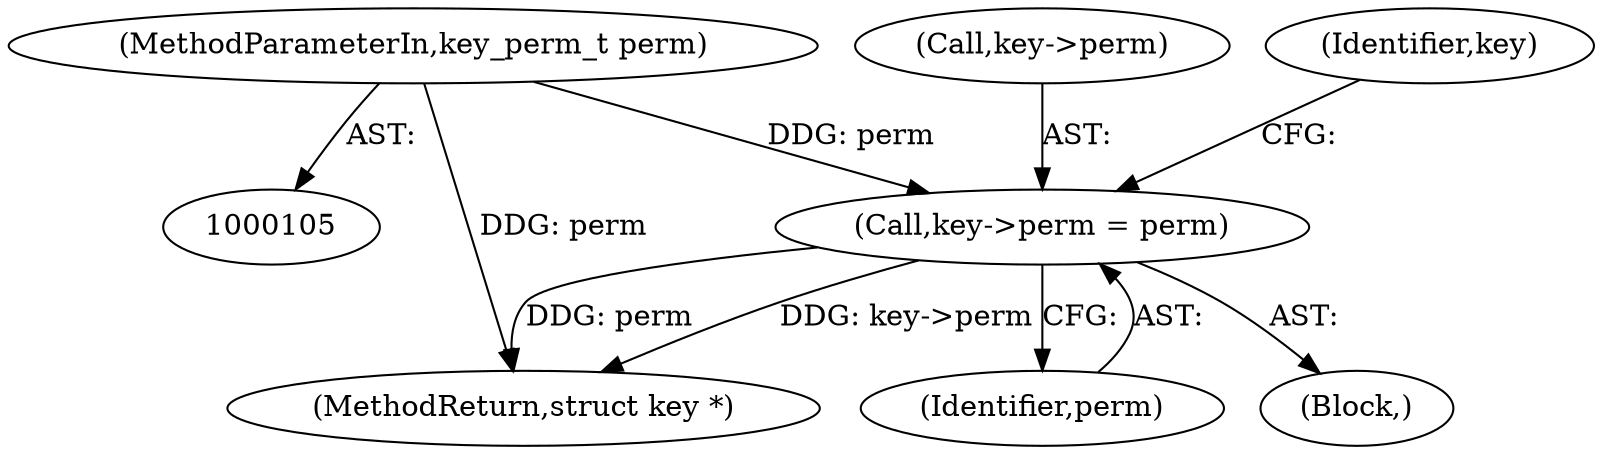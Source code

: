 digraph "0_linux_237bbd29f7a049d310d907f4b2716a7feef9abf3@pointer" {
"1000342" [label="(Call,key->perm = perm)"];
"1000111" [label="(MethodParameterIn,key_perm_t perm)"];
"1000343" [label="(Call,key->perm)"];
"1000349" [label="(Identifier,key)"];
"1000505" [label="(MethodReturn,struct key *)"];
"1000111" [label="(MethodParameterIn,key_perm_t perm)"];
"1000346" [label="(Identifier,perm)"];
"1000342" [label="(Call,key->perm = perm)"];
"1000114" [label="(Block,)"];
"1000342" -> "1000114"  [label="AST: "];
"1000342" -> "1000346"  [label="CFG: "];
"1000343" -> "1000342"  [label="AST: "];
"1000346" -> "1000342"  [label="AST: "];
"1000349" -> "1000342"  [label="CFG: "];
"1000342" -> "1000505"  [label="DDG: key->perm"];
"1000342" -> "1000505"  [label="DDG: perm"];
"1000111" -> "1000342"  [label="DDG: perm"];
"1000111" -> "1000105"  [label="AST: "];
"1000111" -> "1000505"  [label="DDG: perm"];
}
